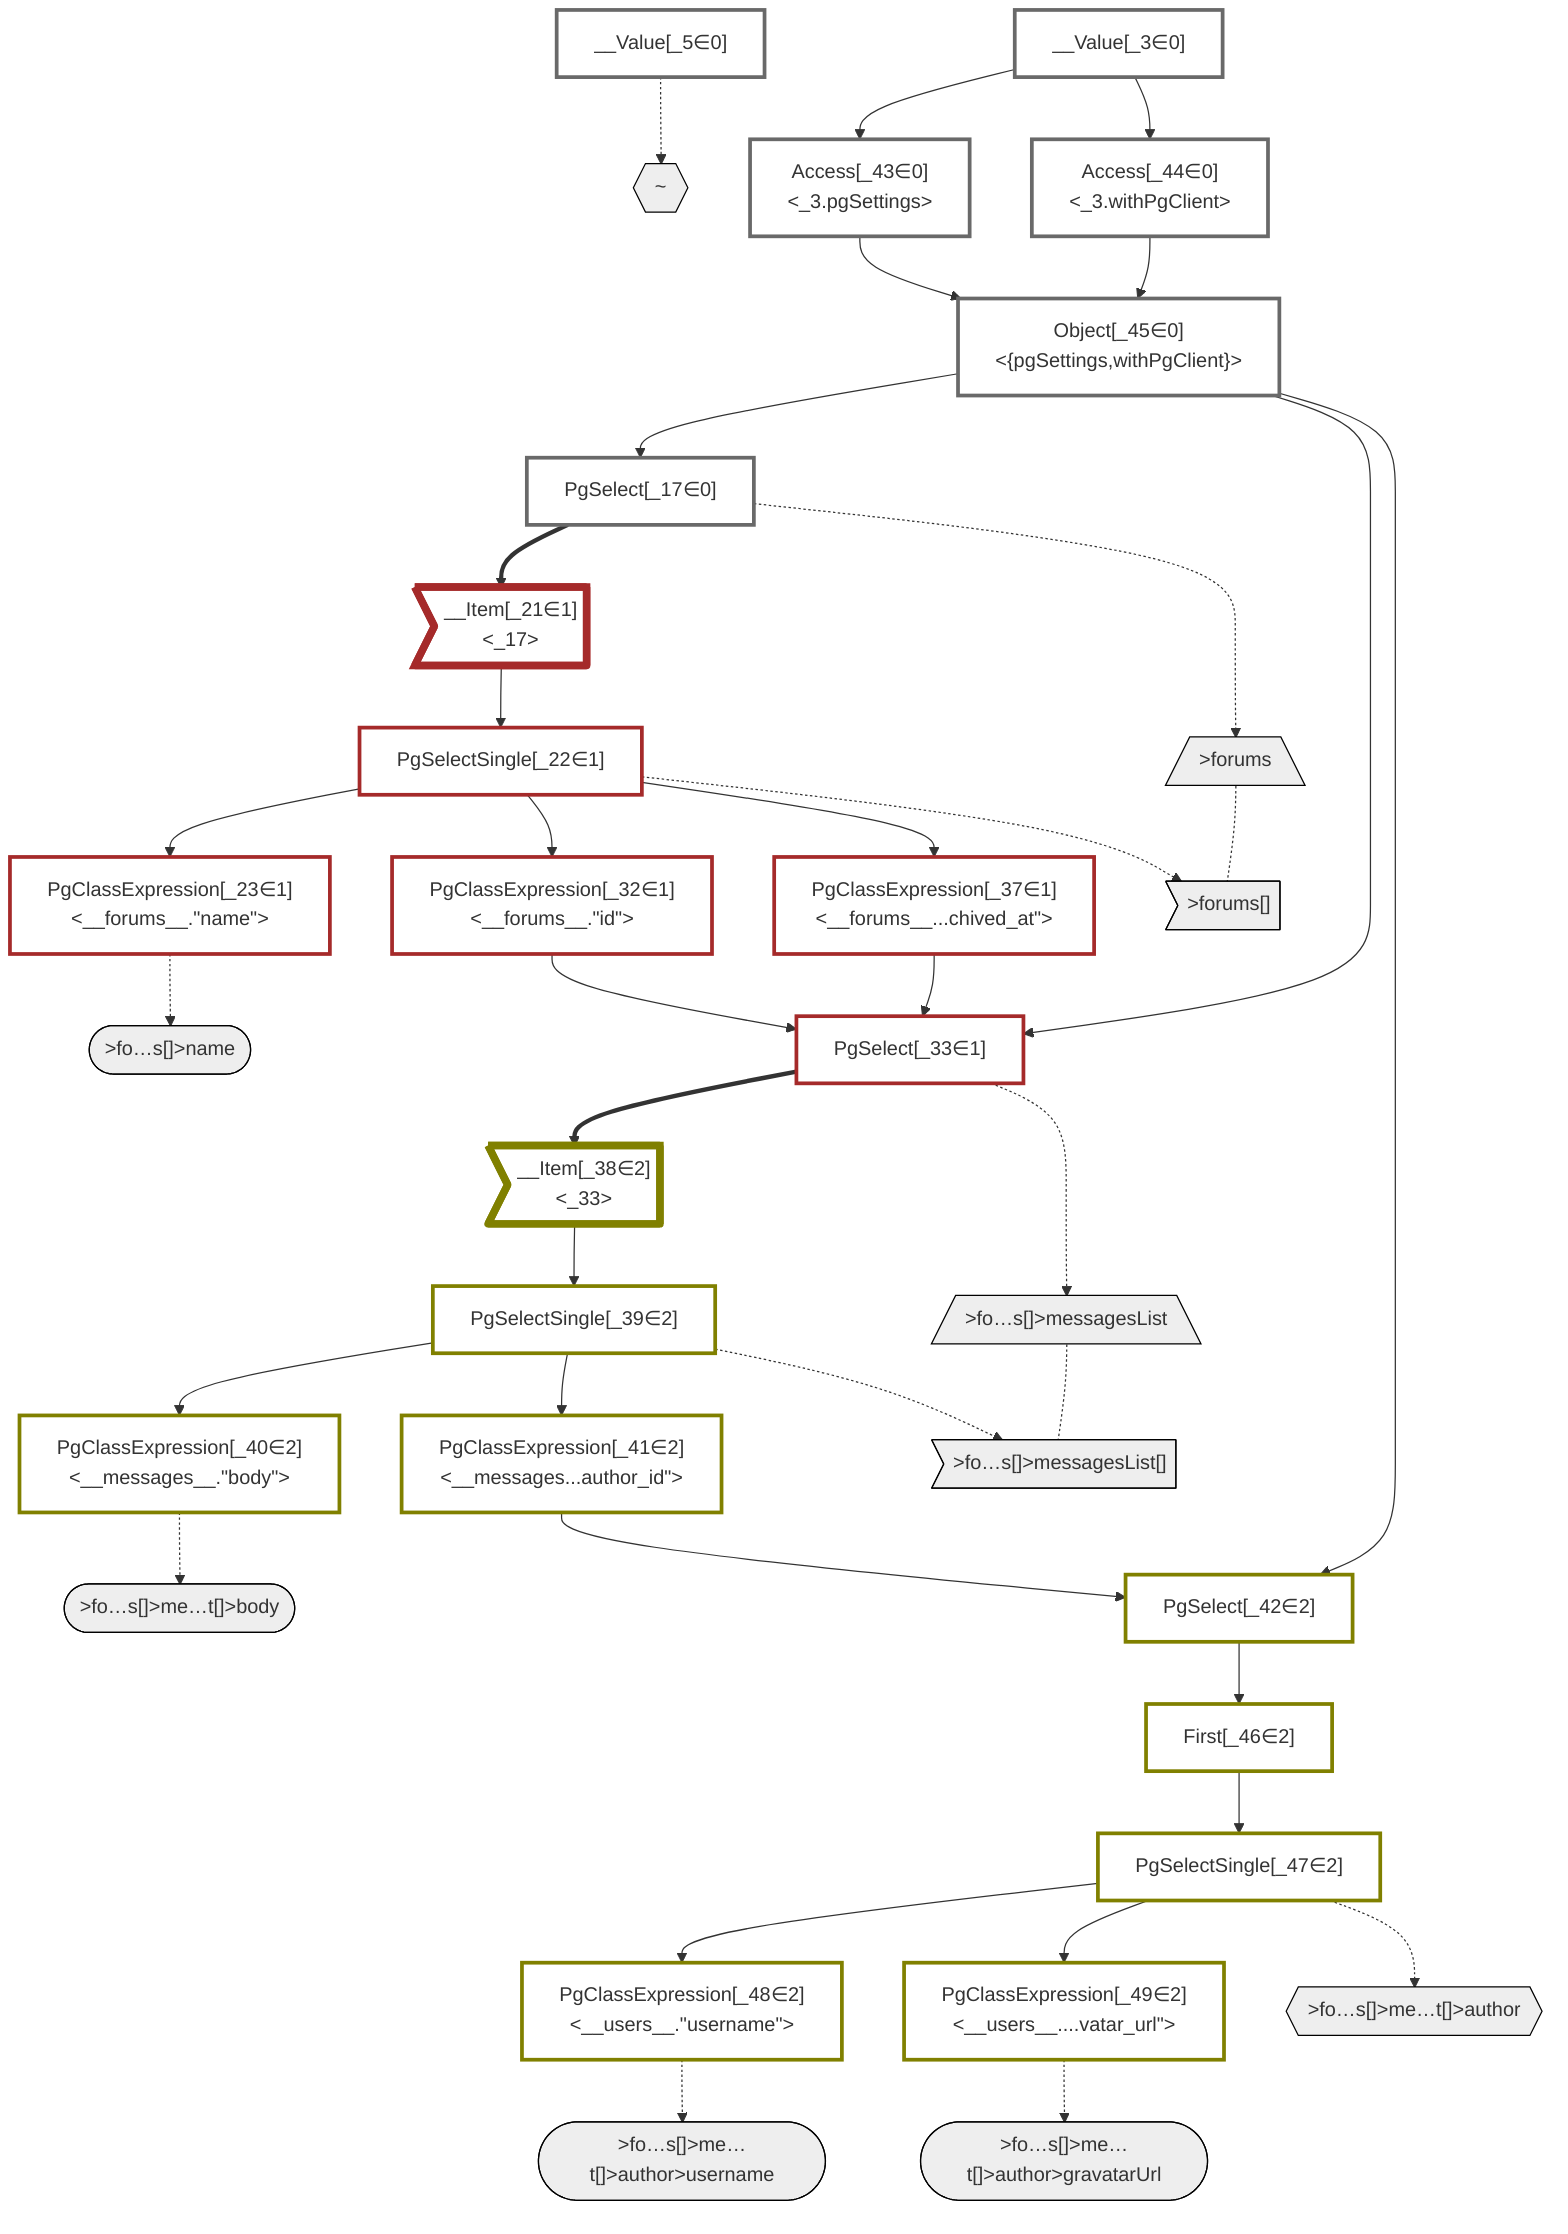 graph TD
    classDef path fill:#eee,stroke:#000
    classDef plan fill:#fff,stroke-width:3px
    classDef itemplan fill:#fff,stroke-width:6px
    classDef sideeffectplan fill:#f00,stroke-width:6px

    %% subgraph fields
    P1{{"~"}}:::path
    P2[/">forums"\]:::path
    P3>">forums[]"]:::path
    P2 -.- P3
    P4([">fo…s[]>name"]):::path
    %% P3 -.-> P4
    P5[/">fo…s[]>messagesList"\]:::path
    P6>">fo…s[]>messagesList[]"]:::path
    P5 -.- P6
    P7([">fo…s[]>me…t[]>body"]):::path
    %% P6 -.-> P7
    P8{{">fo…s[]>me…t[]>author"}}:::path
    P9([">fo…s[]>me…t[]>author>username"]):::path
    %% P8 -.-> P9
    P10([">fo…s[]>me…t[]>author>gravatarUrl"]):::path
    %% P8 -.-> P10
    %% P6 -.-> P8
    %% P3 -.-> P5
    %% P1 -.-> P2
    %% end

    %% define plans
    __Value_3["__Value[_3∈0]<br /><context>"]:::plan
    __Value_5["__Value[_5∈0]<br /><rootValue>"]:::plan
    PgSelect_17["PgSelect[_17∈0]<br /><forums>"]:::plan
    __Item_21>"__Item[_21∈1]<br /><_17>"]:::itemplan
    PgSelectSingle_22["PgSelectSingle[_22∈1]<br /><forums>"]:::plan
    PgClassExpression_23["PgClassExpression[_23∈1]<br /><__forums__.#quot;name#quot;>"]:::plan
    PgClassExpression_32["PgClassExpression[_32∈1]<br /><__forums__.#quot;id#quot;>"]:::plan
    PgSelect_33["PgSelect[_33∈1]<br /><messages>"]:::plan
    PgClassExpression_37["PgClassExpression[_37∈1]<br /><__forums__...chived_at#quot;>"]:::plan
    __Item_38>"__Item[_38∈2]<br /><_33>"]:::itemplan
    PgSelectSingle_39["PgSelectSingle[_39∈2]<br /><messages>"]:::plan
    PgClassExpression_40["PgClassExpression[_40∈2]<br /><__messages__.#quot;body#quot;>"]:::plan
    PgClassExpression_41["PgClassExpression[_41∈2]<br /><__messages...author_id#quot;>"]:::plan
    PgSelect_42["PgSelect[_42∈2]<br /><users>"]:::plan
    Access_43["Access[_43∈0]<br /><_3.pgSettings>"]:::plan
    Access_44["Access[_44∈0]<br /><_3.withPgClient>"]:::plan
    Object_45["Object[_45∈0]<br /><{pgSettings,withPgClient}>"]:::plan
    First_46["First[_46∈2]"]:::plan
    PgSelectSingle_47["PgSelectSingle[_47∈2]<br /><users>"]:::plan
    PgClassExpression_48["PgClassExpression[_48∈2]<br /><__users__.#quot;username#quot;>"]:::plan
    PgClassExpression_49["PgClassExpression[_49∈2]<br /><__users__....vatar_url#quot;>"]:::plan

    %% plan dependencies
    Object_45 --> PgSelect_17
    PgSelect_17 ==> __Item_21
    __Item_21 --> PgSelectSingle_22
    PgSelectSingle_22 --> PgClassExpression_23
    PgSelectSingle_22 --> PgClassExpression_32
    Object_45 --> PgSelect_33
    PgClassExpression_32 --> PgSelect_33
    PgClassExpression_37 --> PgSelect_33
    PgSelectSingle_22 --> PgClassExpression_37
    PgSelect_33 ==> __Item_38
    __Item_38 --> PgSelectSingle_39
    PgSelectSingle_39 --> PgClassExpression_40
    PgSelectSingle_39 --> PgClassExpression_41
    Object_45 --> PgSelect_42
    PgClassExpression_41 --> PgSelect_42
    __Value_3 --> Access_43
    __Value_3 --> Access_44
    Access_43 --> Object_45
    Access_44 --> Object_45
    PgSelect_42 --> First_46
    First_46 --> PgSelectSingle_47
    PgSelectSingle_47 --> PgClassExpression_48
    PgSelectSingle_47 --> PgClassExpression_49

    %% plan-to-path relationships
    __Value_5 -.-> P1
    PgSelect_17 -.-> P2
    PgSelectSingle_22 -.-> P3
    PgClassExpression_23 -.-> P4
    PgSelect_33 -.-> P5
    PgSelectSingle_39 -.-> P6
    PgClassExpression_40 -.-> P7
    PgSelectSingle_47 -.-> P8
    PgClassExpression_48 -.-> P9
    PgClassExpression_49 -.-> P10

    %% allocate buckets
    classDef bucket0 stroke:#696969
    class __Value_3,__Value_5,PgSelect_17,Access_43,Access_44,Object_45 bucket0
    classDef bucket1 stroke:#a52a2a
    class __Item_21,PgSelectSingle_22,PgClassExpression_23,PgClassExpression_32,PgSelect_33,PgClassExpression_37 bucket1
    classDef bucket2 stroke:#808000
    class __Item_38,PgSelectSingle_39,PgClassExpression_40,PgClassExpression_41,PgSelect_42,First_46,PgSelectSingle_47,PgClassExpression_48,PgClassExpression_49 bucket2